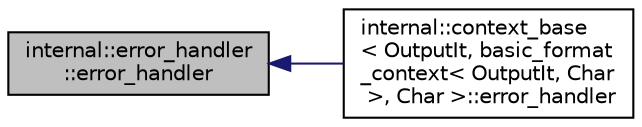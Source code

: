 digraph "internal::error_handler::error_handler"
{
  edge [fontname="Helvetica",fontsize="10",labelfontname="Helvetica",labelfontsize="10"];
  node [fontname="Helvetica",fontsize="10",shape=record];
  rankdir="LR";
  Node1 [label="internal::error_handler\l::error_handler",height=0.2,width=0.4,color="black", fillcolor="grey75", style="filled" fontcolor="black"];
  Node1 -> Node2 [dir="back",color="midnightblue",fontsize="10",style="solid",fontname="Helvetica"];
  Node2 [label="internal::context_base\l\< OutputIt, basic_format\l_context\< OutputIt, Char\l \>, Char \>::error_handler",height=0.2,width=0.4,color="black", fillcolor="white", style="filled",URL="$classinternal_1_1context__base.html#a75d451a0b31787d6e482e7b8c8886f45"];
}
